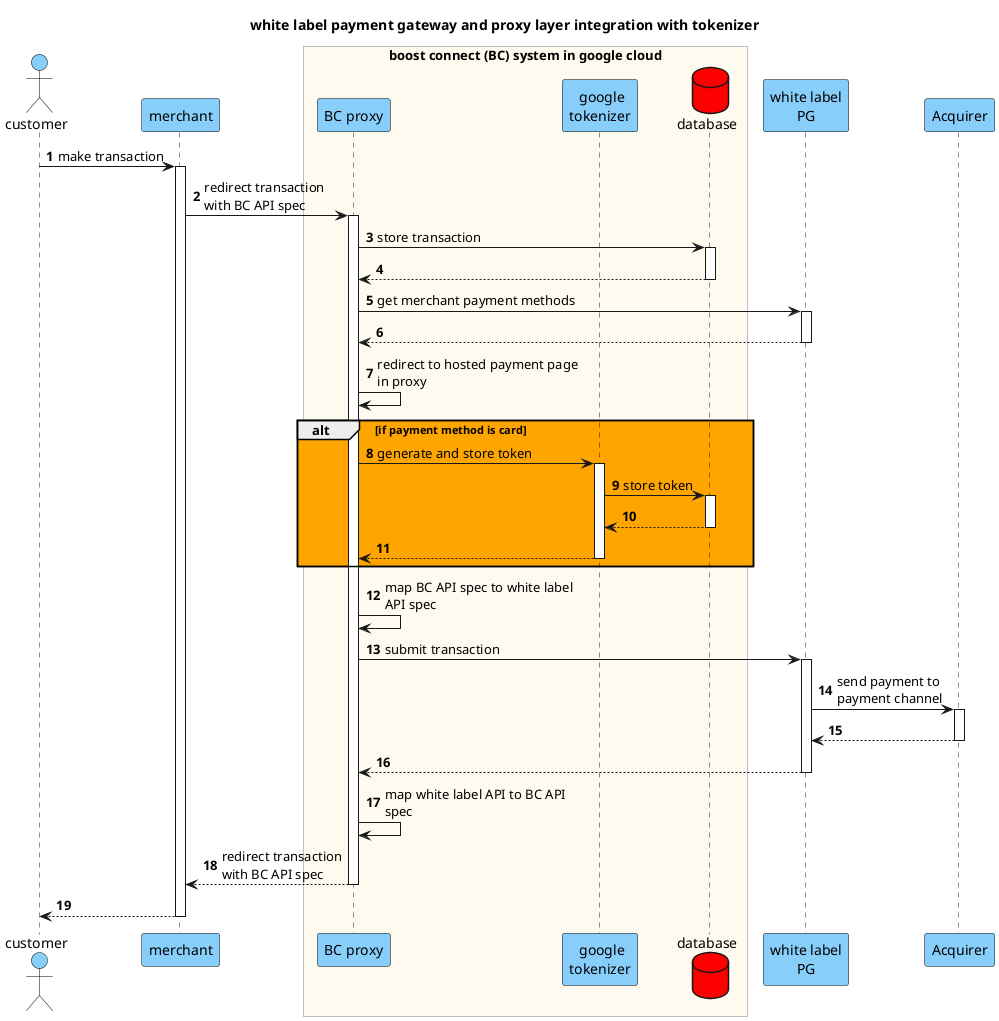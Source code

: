 @startuml
'https://plantuml.com/sequence-diagram

title white label payment gateway and proxy layer integration with tokenizer

autonumber

skinparam sequence {
	boxBorderColor grey
	boxBackgroundColor floralwhite
 	ParticipantBorderColor black
 	ParticipantBackgroundColor lightskyblue
	ParticipantPadding 10
 	ActorBorderColor black
 	ActorBackgroundColor lightskyblue
}

actor "customer" as customer
participant "merchant" as merchant
box "boost connect (BC) system in google cloud"
participant "BC proxy" as proxy
participant " google\ntokenizer" as tokenizer
database "database" as DB #red
end box
participant "white label\nPG" as PG
participant "Acquirer" as acquirer

customer -> merchant: make transaction
activate merchant
merchant -> proxy: redirect transaction\nwith BC API spec
activate proxy
proxy -> DB: store transaction
activate DB
DB --> proxy
deactivate DB
proxy -> PG: get merchant payment methods
activate PG
PG --> proxy
deactivate PG
proxy -> proxy: redirect to hosted payment page\nin proxy
alt #orange if payment method is card
proxy -> tokenizer:generate and store token
activate tokenizer
tokenizer -> DB: store token
activate DB
DB --> tokenizer
deactivate DB
tokenizer --> proxy
deactivate tokenizer
end
proxy -> proxy: map BC API spec to white label\nAPI spec
proxy -> PG: submit transaction
activate PG
PG -> acquirer: send payment to\npayment channel
activate acquirer
acquirer --> PG
deactivate acquirer
PG --> proxy
deactivate PG
proxy -> proxy: map white label API to BC API\nspec
proxy --> merchant: redirect transaction\nwith BC API spec
deactivate proxy
merchant --> customer
deactivate merchant

@enduml